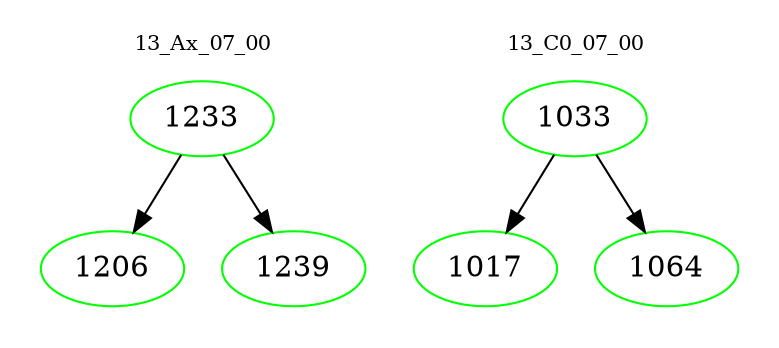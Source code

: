 digraph{
subgraph cluster_0 {
color = white
label = "13_Ax_07_00";
fontsize=10;
T0_1233 [label="1233", color="green"]
T0_1233 -> T0_1206 [color="black"]
T0_1206 [label="1206", color="green"]
T0_1233 -> T0_1239 [color="black"]
T0_1239 [label="1239", color="green"]
}
subgraph cluster_1 {
color = white
label = "13_C0_07_00";
fontsize=10;
T1_1033 [label="1033", color="green"]
T1_1033 -> T1_1017 [color="black"]
T1_1017 [label="1017", color="green"]
T1_1033 -> T1_1064 [color="black"]
T1_1064 [label="1064", color="green"]
}
}
